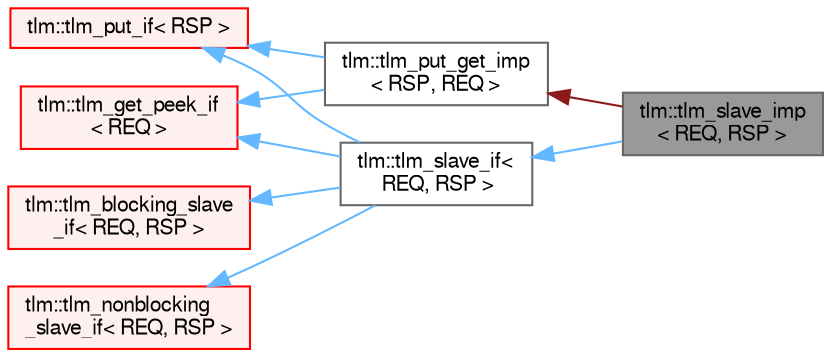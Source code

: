 digraph "tlm::tlm_slave_imp&lt; REQ, RSP &gt;"
{
 // LATEX_PDF_SIZE
  bgcolor="transparent";
  edge [fontname=FreeSans,fontsize=10,labelfontname=FreeSans,labelfontsize=10];
  node [fontname=FreeSans,fontsize=10,shape=box,height=0.2,width=0.4];
  rankdir="LR";
  Node1 [id="Node000001",label="tlm::tlm_slave_imp\l\< REQ, RSP \>",height=0.2,width=0.4,color="gray40", fillcolor="grey60", style="filled", fontcolor="black",tooltip=" "];
  Node2 -> Node1 [id="edge1_Node000001_Node000002",dir="back",color="firebrick4",style="solid",tooltip=" "];
  Node2 [id="Node000002",label="tlm::tlm_put_get_imp\l\< RSP, REQ \>",height=0.2,width=0.4,color="gray40", fillcolor="white", style="filled",URL="$a01121.html",tooltip=" "];
  Node3 -> Node2 [id="edge2_Node000002_Node000003",dir="back",color="steelblue1",style="solid",tooltip=" "];
  Node3 [id="Node000003",label="tlm::tlm_put_if\< RSP \>",height=0.2,width=0.4,color="red", fillcolor="#FFF0F0", style="filled",URL="$a01033.html",tooltip=" "];
  Node7 -> Node2 [id="edge3_Node000002_Node000007",dir="back",color="steelblue1",style="solid",tooltip=" "];
  Node7 [id="Node000007",label="tlm::tlm_get_peek_if\l\< REQ \>",height=0.2,width=0.4,color="red", fillcolor="#FFF0F0", style="filled",URL="$a01057.html",tooltip=" "];
  Node16 -> Node1 [id="edge4_Node000001_Node000016",dir="back",color="steelblue1",style="solid",tooltip=" "];
  Node16 [id="Node000016",label="tlm::tlm_slave_if\<\l REQ, RSP \>",height=0.2,width=0.4,color="gray40", fillcolor="white", style="filled",URL="$a01097.html",tooltip=" "];
  Node3 -> Node16 [id="edge5_Node000016_Node000003",dir="back",color="steelblue1",style="solid",tooltip=" "];
  Node7 -> Node16 [id="edge6_Node000016_Node000007",dir="back",color="steelblue1",style="solid",tooltip=" "];
  Node17 -> Node16 [id="edge7_Node000016_Node000017",dir="back",color="steelblue1",style="solid",tooltip=" "];
  Node17 [id="Node000017",label="tlm::tlm_blocking_slave\l_if\< REQ, RSP \>",height=0.2,width=0.4,color="red", fillcolor="#FFF0F0", style="filled",URL="$a01081.html",tooltip=" "];
  Node18 -> Node16 [id="edge8_Node000016_Node000018",dir="back",color="steelblue1",style="solid",tooltip=" "];
  Node18 [id="Node000018",label="tlm::tlm_nonblocking\l_slave_if\< REQ, RSP \>",height=0.2,width=0.4,color="red", fillcolor="#FFF0F0", style="filled",URL="$a01089.html",tooltip=" "];
}

